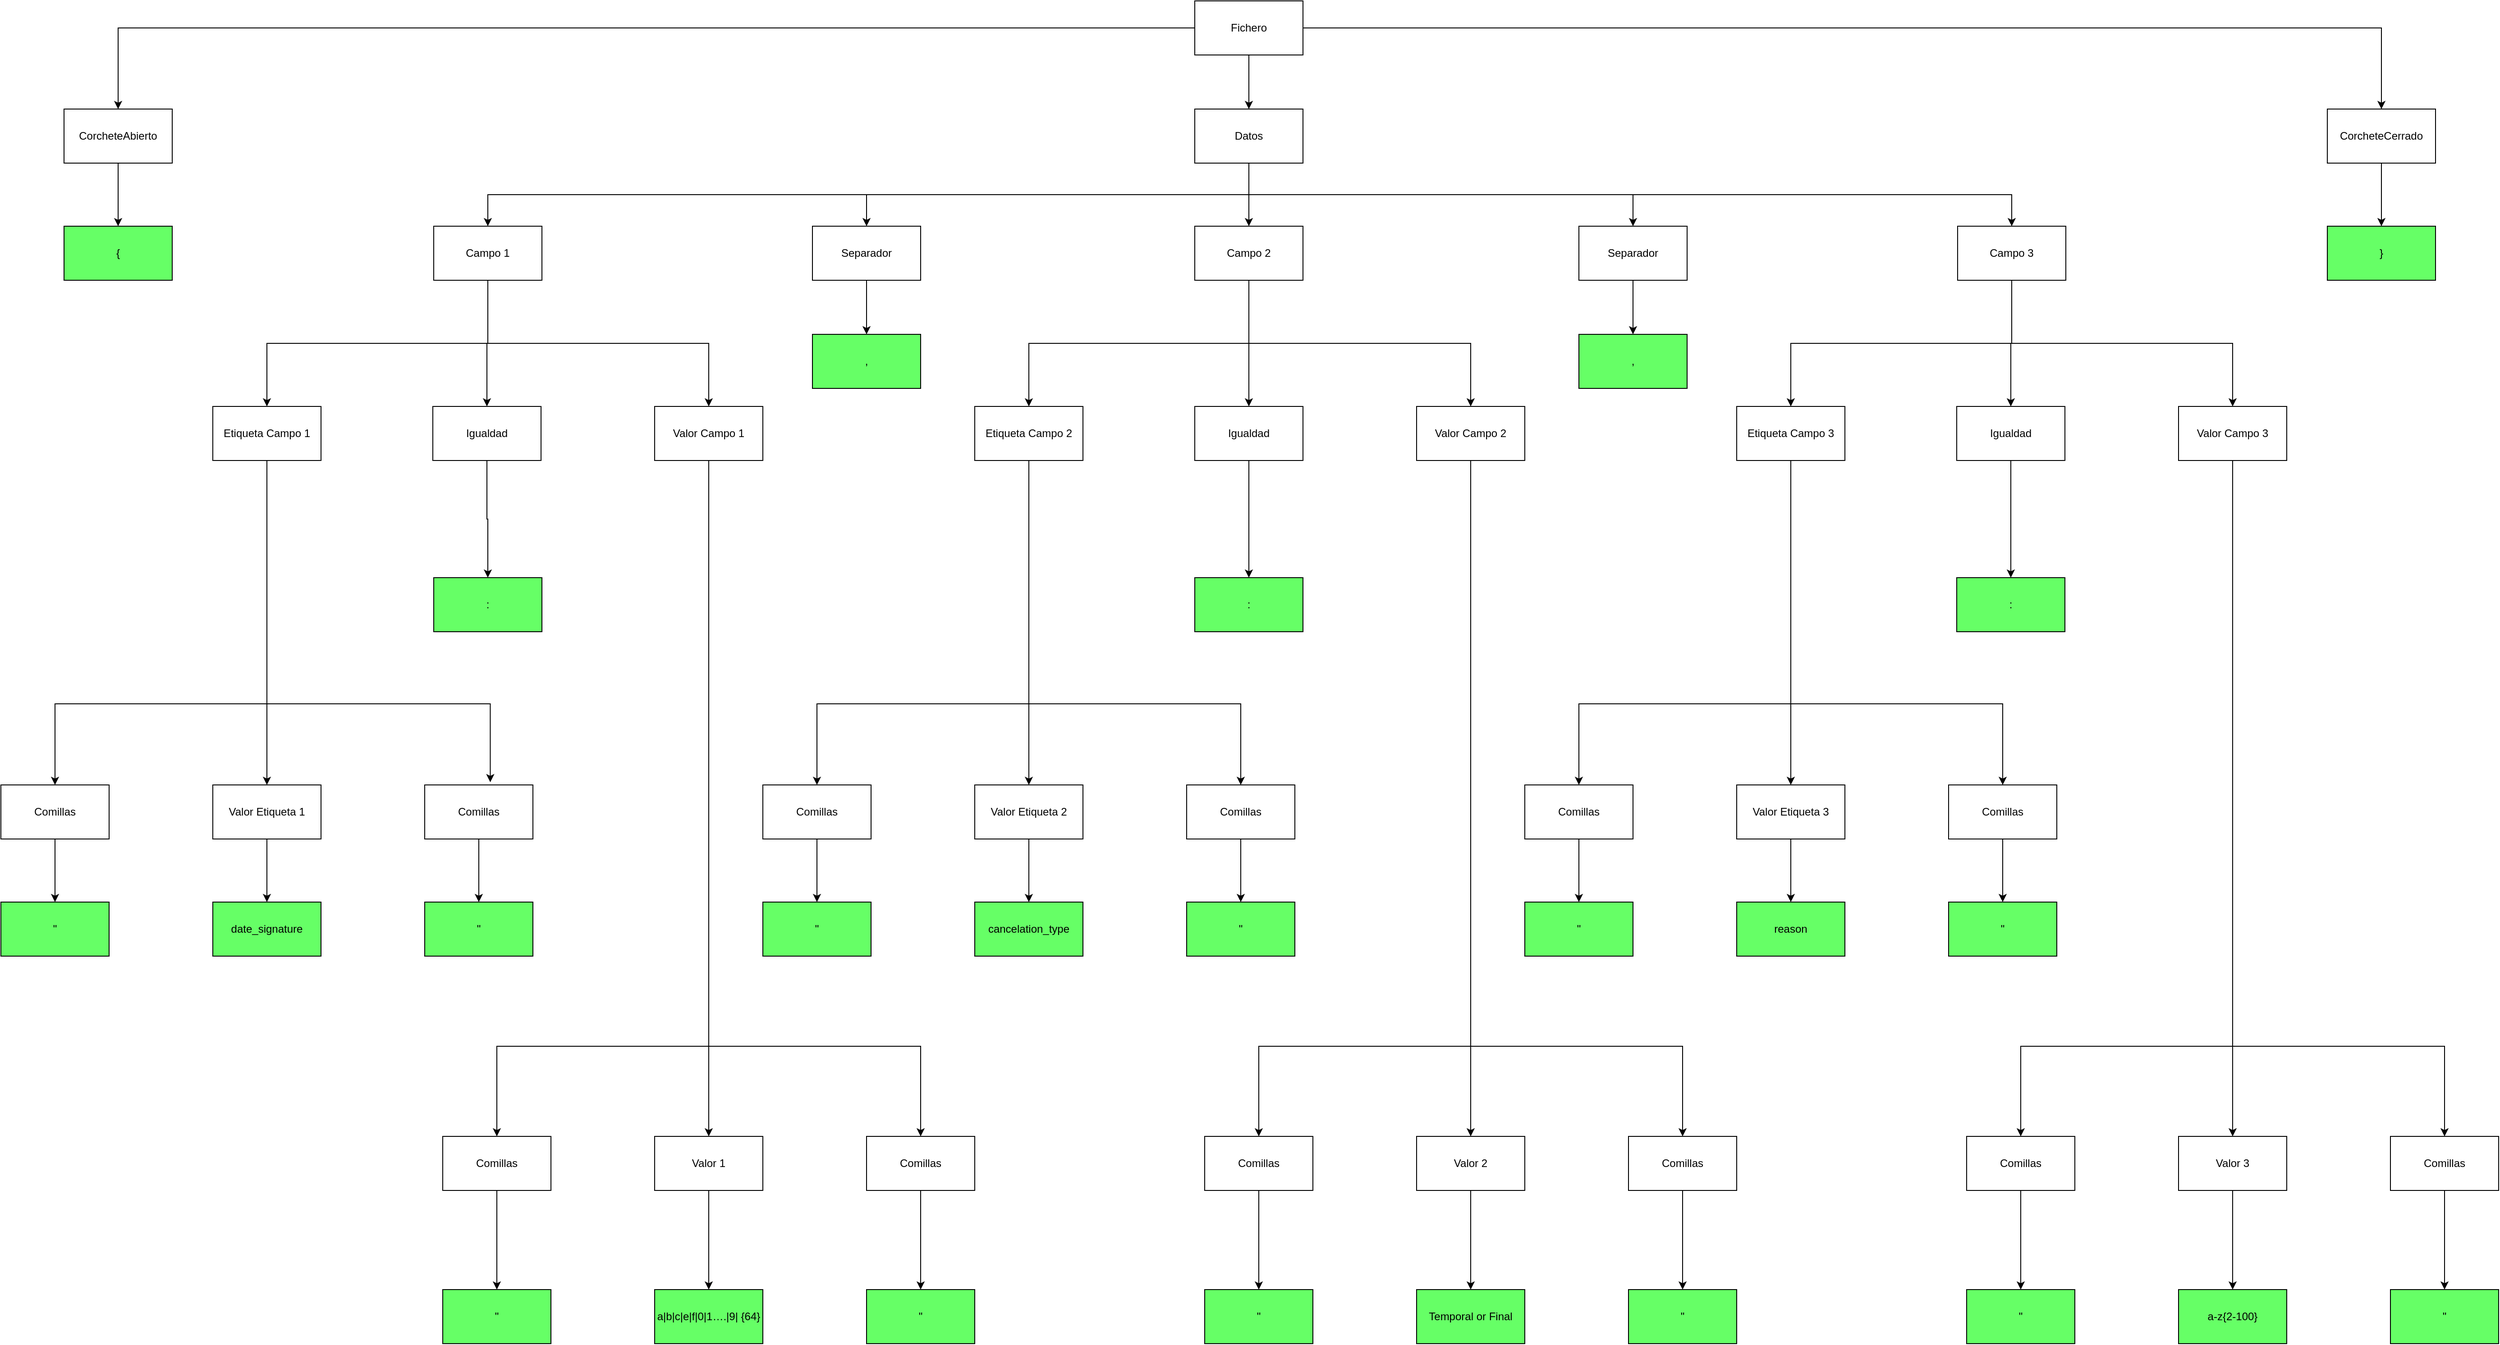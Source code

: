<mxfile version="18.0.5" type="device"><diagram id="0XR2cQhXl1RN1hPYTe3L" name="Page-1"><mxGraphModel dx="5809" dy="1985" grid="1" gridSize="10" guides="1" tooltips="1" connect="1" arrows="1" fold="1" page="1" pageScale="1" pageWidth="827" pageHeight="1169" math="0" shadow="0"><root><mxCell id="0"/><mxCell id="1" parent="0"/><mxCell id="LST58Q8xLdiSxJZ7fzcp-5" style="edgeStyle=orthogonalEdgeStyle;rounded=0;orthogonalLoop=1;jettySize=auto;html=1;exitX=0;exitY=0.5;exitDx=0;exitDy=0;entryX=0.5;entryY=0;entryDx=0;entryDy=0;" edge="1" parent="1" source="LST58Q8xLdiSxJZ7fzcp-1" target="LST58Q8xLdiSxJZ7fzcp-2"><mxGeometry relative="1" as="geometry"/></mxCell><mxCell id="LST58Q8xLdiSxJZ7fzcp-6" style="edgeStyle=orthogonalEdgeStyle;rounded=0;orthogonalLoop=1;jettySize=auto;html=1;exitX=0.5;exitY=1;exitDx=0;exitDy=0;entryX=0.5;entryY=0;entryDx=0;entryDy=0;" edge="1" parent="1" source="LST58Q8xLdiSxJZ7fzcp-1" target="LST58Q8xLdiSxJZ7fzcp-4"><mxGeometry relative="1" as="geometry"/></mxCell><mxCell id="LST58Q8xLdiSxJZ7fzcp-7" style="edgeStyle=orthogonalEdgeStyle;rounded=0;orthogonalLoop=1;jettySize=auto;html=1;exitX=1;exitY=0.5;exitDx=0;exitDy=0;entryX=0.5;entryY=0;entryDx=0;entryDy=0;" edge="1" parent="1" source="LST58Q8xLdiSxJZ7fzcp-1" target="LST58Q8xLdiSxJZ7fzcp-3"><mxGeometry relative="1" as="geometry"/></mxCell><mxCell id="LST58Q8xLdiSxJZ7fzcp-1" value="Fichero" style="rounded=0;whiteSpace=wrap;html=1;" vertex="1" parent="1"><mxGeometry x="354" y="40" width="120" height="60" as="geometry"/></mxCell><mxCell id="LST58Q8xLdiSxJZ7fzcp-11" style="edgeStyle=orthogonalEdgeStyle;rounded=0;orthogonalLoop=1;jettySize=auto;html=1;exitX=0.5;exitY=1;exitDx=0;exitDy=0;entryX=0.5;entryY=0;entryDx=0;entryDy=0;" edge="1" parent="1" source="LST58Q8xLdiSxJZ7fzcp-2" target="LST58Q8xLdiSxJZ7fzcp-8"><mxGeometry relative="1" as="geometry"/></mxCell><mxCell id="LST58Q8xLdiSxJZ7fzcp-2" value="CorcheteAbierto" style="rounded=0;whiteSpace=wrap;html=1;" vertex="1" parent="1"><mxGeometry x="-900" y="160" width="120" height="60" as="geometry"/></mxCell><mxCell id="LST58Q8xLdiSxJZ7fzcp-10" style="edgeStyle=orthogonalEdgeStyle;rounded=0;orthogonalLoop=1;jettySize=auto;html=1;exitX=0.5;exitY=1;exitDx=0;exitDy=0;entryX=0.5;entryY=0;entryDx=0;entryDy=0;" edge="1" parent="1" source="LST58Q8xLdiSxJZ7fzcp-3" target="LST58Q8xLdiSxJZ7fzcp-9"><mxGeometry relative="1" as="geometry"/></mxCell><mxCell id="LST58Q8xLdiSxJZ7fzcp-3" value="CorcheteCerrado" style="rounded=0;whiteSpace=wrap;html=1;" vertex="1" parent="1"><mxGeometry x="1610" y="160" width="120" height="60" as="geometry"/></mxCell><mxCell id="LST58Q8xLdiSxJZ7fzcp-17" style="edgeStyle=orthogonalEdgeStyle;rounded=0;orthogonalLoop=1;jettySize=auto;html=1;exitX=0.5;exitY=1;exitDx=0;exitDy=0;entryX=0.5;entryY=0;entryDx=0;entryDy=0;" edge="1" parent="1" source="LST58Q8xLdiSxJZ7fzcp-4" target="LST58Q8xLdiSxJZ7fzcp-12"><mxGeometry relative="1" as="geometry"/></mxCell><mxCell id="LST58Q8xLdiSxJZ7fzcp-18" style="edgeStyle=orthogonalEdgeStyle;rounded=0;orthogonalLoop=1;jettySize=auto;html=1;exitX=0.5;exitY=1;exitDx=0;exitDy=0;entryX=0.5;entryY=0;entryDx=0;entryDy=0;" edge="1" parent="1" source="LST58Q8xLdiSxJZ7fzcp-4" target="LST58Q8xLdiSxJZ7fzcp-15"><mxGeometry relative="1" as="geometry"/></mxCell><mxCell id="LST58Q8xLdiSxJZ7fzcp-19" style="edgeStyle=orthogonalEdgeStyle;rounded=0;orthogonalLoop=1;jettySize=auto;html=1;exitX=0.5;exitY=1;exitDx=0;exitDy=0;entryX=0.5;entryY=0;entryDx=0;entryDy=0;" edge="1" parent="1" source="LST58Q8xLdiSxJZ7fzcp-4" target="LST58Q8xLdiSxJZ7fzcp-16"><mxGeometry relative="1" as="geometry"/></mxCell><mxCell id="LST58Q8xLdiSxJZ7fzcp-20" style="edgeStyle=orthogonalEdgeStyle;rounded=0;orthogonalLoop=1;jettySize=auto;html=1;exitX=0.5;exitY=1;exitDx=0;exitDy=0;entryX=0.5;entryY=0;entryDx=0;entryDy=0;" edge="1" parent="1" source="LST58Q8xLdiSxJZ7fzcp-4" target="LST58Q8xLdiSxJZ7fzcp-13"><mxGeometry relative="1" as="geometry"/></mxCell><mxCell id="LST58Q8xLdiSxJZ7fzcp-21" style="edgeStyle=orthogonalEdgeStyle;rounded=0;orthogonalLoop=1;jettySize=auto;html=1;exitX=0.5;exitY=1;exitDx=0;exitDy=0;entryX=0.5;entryY=0;entryDx=0;entryDy=0;" edge="1" parent="1" source="LST58Q8xLdiSxJZ7fzcp-4" target="LST58Q8xLdiSxJZ7fzcp-14"><mxGeometry relative="1" as="geometry"/></mxCell><mxCell id="LST58Q8xLdiSxJZ7fzcp-4" value="Datos" style="rounded=0;whiteSpace=wrap;html=1;" vertex="1" parent="1"><mxGeometry x="354" y="160" width="120" height="60" as="geometry"/></mxCell><mxCell id="LST58Q8xLdiSxJZ7fzcp-8" value="{" style="rounded=0;whiteSpace=wrap;html=1;fillColor=#66FF66;" vertex="1" parent="1"><mxGeometry x="-900" y="290" width="120" height="60" as="geometry"/></mxCell><mxCell id="LST58Q8xLdiSxJZ7fzcp-9" value="}" style="rounded=0;whiteSpace=wrap;html=1;fillColor=#66FF66;" vertex="1" parent="1"><mxGeometry x="1610" y="290" width="120" height="60" as="geometry"/></mxCell><mxCell id="LST58Q8xLdiSxJZ7fzcp-38" style="edgeStyle=orthogonalEdgeStyle;rounded=0;orthogonalLoop=1;jettySize=auto;html=1;exitX=0.5;exitY=1;exitDx=0;exitDy=0;entryX=0.5;entryY=0;entryDx=0;entryDy=0;" edge="1" parent="1" source="LST58Q8xLdiSxJZ7fzcp-12" target="LST58Q8xLdiSxJZ7fzcp-26"><mxGeometry relative="1" as="geometry"/></mxCell><mxCell id="LST58Q8xLdiSxJZ7fzcp-39" style="edgeStyle=orthogonalEdgeStyle;rounded=0;orthogonalLoop=1;jettySize=auto;html=1;exitX=0.5;exitY=1;exitDx=0;exitDy=0;entryX=0.5;entryY=0;entryDx=0;entryDy=0;" edge="1" parent="1" source="LST58Q8xLdiSxJZ7fzcp-12" target="LST58Q8xLdiSxJZ7fzcp-27"><mxGeometry relative="1" as="geometry"/></mxCell><mxCell id="LST58Q8xLdiSxJZ7fzcp-40" style="edgeStyle=orthogonalEdgeStyle;rounded=0;orthogonalLoop=1;jettySize=auto;html=1;exitX=0.5;exitY=1;exitDx=0;exitDy=0;entryX=0.5;entryY=0;entryDx=0;entryDy=0;" edge="1" parent="1" source="LST58Q8xLdiSxJZ7fzcp-12" target="LST58Q8xLdiSxJZ7fzcp-28"><mxGeometry relative="1" as="geometry"/></mxCell><mxCell id="LST58Q8xLdiSxJZ7fzcp-12" value="Campo 2" style="rounded=0;whiteSpace=wrap;html=1;" vertex="1" parent="1"><mxGeometry x="354" y="290" width="120" height="60" as="geometry"/></mxCell><mxCell id="LST58Q8xLdiSxJZ7fzcp-25" style="edgeStyle=orthogonalEdgeStyle;rounded=0;orthogonalLoop=1;jettySize=auto;html=1;exitX=0.5;exitY=1;exitDx=0;exitDy=0;entryX=0.5;entryY=0;entryDx=0;entryDy=0;" edge="1" parent="1" source="LST58Q8xLdiSxJZ7fzcp-13" target="LST58Q8xLdiSxJZ7fzcp-22"><mxGeometry relative="1" as="geometry"/></mxCell><mxCell id="LST58Q8xLdiSxJZ7fzcp-13" value="Separador" style="rounded=0;whiteSpace=wrap;html=1;" vertex="1" parent="1"><mxGeometry x="-70" y="290" width="120" height="60" as="geometry"/></mxCell><mxCell id="LST58Q8xLdiSxJZ7fzcp-35" style="edgeStyle=orthogonalEdgeStyle;rounded=0;orthogonalLoop=1;jettySize=auto;html=1;exitX=0.5;exitY=1;exitDx=0;exitDy=0;entryX=0.5;entryY=0;entryDx=0;entryDy=0;" edge="1" parent="1" source="LST58Q8xLdiSxJZ7fzcp-14" target="LST58Q8xLdiSxJZ7fzcp-32"><mxGeometry relative="1" as="geometry"/></mxCell><mxCell id="LST58Q8xLdiSxJZ7fzcp-36" style="edgeStyle=orthogonalEdgeStyle;rounded=0;orthogonalLoop=1;jettySize=auto;html=1;exitX=0.5;exitY=1;exitDx=0;exitDy=0;entryX=0.5;entryY=0;entryDx=0;entryDy=0;" edge="1" parent="1" source="LST58Q8xLdiSxJZ7fzcp-14" target="LST58Q8xLdiSxJZ7fzcp-33"><mxGeometry relative="1" as="geometry"/></mxCell><mxCell id="LST58Q8xLdiSxJZ7fzcp-37" style="edgeStyle=orthogonalEdgeStyle;rounded=0;orthogonalLoop=1;jettySize=auto;html=1;exitX=0.5;exitY=1;exitDx=0;exitDy=0;entryX=0.5;entryY=0;entryDx=0;entryDy=0;" edge="1" parent="1" source="LST58Q8xLdiSxJZ7fzcp-14" target="LST58Q8xLdiSxJZ7fzcp-34"><mxGeometry relative="1" as="geometry"/></mxCell><mxCell id="LST58Q8xLdiSxJZ7fzcp-14" value="Campo 1" style="rounded=0;whiteSpace=wrap;html=1;" vertex="1" parent="1"><mxGeometry x="-490" y="290" width="120" height="60" as="geometry"/></mxCell><mxCell id="LST58Q8xLdiSxJZ7fzcp-24" style="edgeStyle=orthogonalEdgeStyle;rounded=0;orthogonalLoop=1;jettySize=auto;html=1;exitX=0.5;exitY=1;exitDx=0;exitDy=0;entryX=0.5;entryY=0;entryDx=0;entryDy=0;" edge="1" parent="1" source="LST58Q8xLdiSxJZ7fzcp-15" target="LST58Q8xLdiSxJZ7fzcp-23"><mxGeometry relative="1" as="geometry"/></mxCell><mxCell id="LST58Q8xLdiSxJZ7fzcp-15" value="Separador" style="rounded=0;whiteSpace=wrap;html=1;" vertex="1" parent="1"><mxGeometry x="780" y="290" width="120" height="60" as="geometry"/></mxCell><mxCell id="LST58Q8xLdiSxJZ7fzcp-41" style="edgeStyle=orthogonalEdgeStyle;rounded=0;orthogonalLoop=1;jettySize=auto;html=1;exitX=0.5;exitY=1;exitDx=0;exitDy=0;entryX=0.5;entryY=0;entryDx=0;entryDy=0;" edge="1" parent="1" source="LST58Q8xLdiSxJZ7fzcp-16" target="LST58Q8xLdiSxJZ7fzcp-29"><mxGeometry relative="1" as="geometry"/></mxCell><mxCell id="LST58Q8xLdiSxJZ7fzcp-42" style="edgeStyle=orthogonalEdgeStyle;rounded=0;orthogonalLoop=1;jettySize=auto;html=1;exitX=0.5;exitY=1;exitDx=0;exitDy=0;entryX=0.5;entryY=0;entryDx=0;entryDy=0;" edge="1" parent="1" source="LST58Q8xLdiSxJZ7fzcp-16" target="LST58Q8xLdiSxJZ7fzcp-30"><mxGeometry relative="1" as="geometry"/></mxCell><mxCell id="LST58Q8xLdiSxJZ7fzcp-43" style="edgeStyle=orthogonalEdgeStyle;rounded=0;orthogonalLoop=1;jettySize=auto;html=1;exitX=0.5;exitY=1;exitDx=0;exitDy=0;entryX=0.5;entryY=0;entryDx=0;entryDy=0;" edge="1" parent="1" source="LST58Q8xLdiSxJZ7fzcp-16" target="LST58Q8xLdiSxJZ7fzcp-31"><mxGeometry relative="1" as="geometry"/></mxCell><mxCell id="LST58Q8xLdiSxJZ7fzcp-16" value="Campo 3" style="rounded=0;whiteSpace=wrap;html=1;" vertex="1" parent="1"><mxGeometry x="1200" y="290" width="120" height="60" as="geometry"/></mxCell><mxCell id="LST58Q8xLdiSxJZ7fzcp-22" value="," style="rounded=0;whiteSpace=wrap;html=1;fillColor=#66FF66;" vertex="1" parent="1"><mxGeometry x="-70" y="410" width="120" height="60" as="geometry"/></mxCell><mxCell id="LST58Q8xLdiSxJZ7fzcp-23" value="," style="rounded=0;whiteSpace=wrap;html=1;fillColor=#66FF66;" vertex="1" parent="1"><mxGeometry x="780" y="410" width="120" height="60" as="geometry"/></mxCell><mxCell id="LST58Q8xLdiSxJZ7fzcp-75" style="edgeStyle=orthogonalEdgeStyle;rounded=0;orthogonalLoop=1;jettySize=auto;html=1;exitX=0.5;exitY=1;exitDx=0;exitDy=0;entryX=0.5;entryY=0;entryDx=0;entryDy=0;" edge="1" parent="1" source="LST58Q8xLdiSxJZ7fzcp-26" target="LST58Q8xLdiSxJZ7fzcp-67"><mxGeometry relative="1" as="geometry"><Array as="points"><mxPoint x="170" y="820"/><mxPoint x="-65" y="820"/></Array></mxGeometry></mxCell><mxCell id="LST58Q8xLdiSxJZ7fzcp-76" style="edgeStyle=orthogonalEdgeStyle;rounded=0;orthogonalLoop=1;jettySize=auto;html=1;exitX=0.5;exitY=1;exitDx=0;exitDy=0;entryX=0.5;entryY=0;entryDx=0;entryDy=0;" edge="1" parent="1" source="LST58Q8xLdiSxJZ7fzcp-26" target="LST58Q8xLdiSxJZ7fzcp-71"><mxGeometry relative="1" as="geometry"/></mxCell><mxCell id="LST58Q8xLdiSxJZ7fzcp-77" style="edgeStyle=orthogonalEdgeStyle;rounded=0;orthogonalLoop=1;jettySize=auto;html=1;exitX=0.5;exitY=1;exitDx=0;exitDy=0;entryX=0.5;entryY=0;entryDx=0;entryDy=0;" edge="1" parent="1" source="LST58Q8xLdiSxJZ7fzcp-26" target="LST58Q8xLdiSxJZ7fzcp-69"><mxGeometry relative="1" as="geometry"><Array as="points"><mxPoint x="170" y="820"/><mxPoint x="405" y="820"/></Array></mxGeometry></mxCell><mxCell id="LST58Q8xLdiSxJZ7fzcp-26" value="Etiqueta Campo 2" style="rounded=0;whiteSpace=wrap;html=1;" vertex="1" parent="1"><mxGeometry x="110" y="490" width="120" height="60" as="geometry"/></mxCell><mxCell id="LST58Q8xLdiSxJZ7fzcp-95" style="edgeStyle=orthogonalEdgeStyle;rounded=0;orthogonalLoop=1;jettySize=auto;html=1;exitX=0.5;exitY=1;exitDx=0;exitDy=0;entryX=0.5;entryY=0;entryDx=0;entryDy=0;" edge="1" parent="1" source="LST58Q8xLdiSxJZ7fzcp-27" target="LST58Q8xLdiSxJZ7fzcp-45"><mxGeometry relative="1" as="geometry"/></mxCell><mxCell id="LST58Q8xLdiSxJZ7fzcp-27" value="Igualdad" style="rounded=0;whiteSpace=wrap;html=1;" vertex="1" parent="1"><mxGeometry x="354" y="490" width="120" height="60" as="geometry"/></mxCell><mxCell id="LST58Q8xLdiSxJZ7fzcp-84" style="edgeStyle=orthogonalEdgeStyle;rounded=0;orthogonalLoop=1;jettySize=auto;html=1;exitX=0.5;exitY=1;exitDx=0;exitDy=0;entryX=0.5;entryY=0;entryDx=0;entryDy=0;" edge="1" parent="1" source="LST58Q8xLdiSxJZ7fzcp-28" target="LST58Q8xLdiSxJZ7fzcp-80"><mxGeometry relative="1" as="geometry"/></mxCell><mxCell id="LST58Q8xLdiSxJZ7fzcp-85" style="edgeStyle=orthogonalEdgeStyle;rounded=0;orthogonalLoop=1;jettySize=auto;html=1;exitX=0.5;exitY=1;exitDx=0;exitDy=0;entryX=0.5;entryY=0;entryDx=0;entryDy=0;" edge="1" parent="1" source="LST58Q8xLdiSxJZ7fzcp-28" target="LST58Q8xLdiSxJZ7fzcp-79"><mxGeometry relative="1" as="geometry"><Array as="points"><mxPoint x="660" y="1200"/><mxPoint x="895" y="1200"/></Array></mxGeometry></mxCell><mxCell id="LST58Q8xLdiSxJZ7fzcp-86" style="edgeStyle=orthogonalEdgeStyle;rounded=0;orthogonalLoop=1;jettySize=auto;html=1;exitX=0.5;exitY=1;exitDx=0;exitDy=0;entryX=0.5;entryY=0;entryDx=0;entryDy=0;" edge="1" parent="1" source="LST58Q8xLdiSxJZ7fzcp-28" target="LST58Q8xLdiSxJZ7fzcp-78"><mxGeometry relative="1" as="geometry"><Array as="points"><mxPoint x="660" y="1200"/><mxPoint x="425" y="1200"/></Array></mxGeometry></mxCell><mxCell id="LST58Q8xLdiSxJZ7fzcp-28" value="Valor Campo 2" style="rounded=0;whiteSpace=wrap;html=1;" vertex="1" parent="1"><mxGeometry x="600" y="490" width="120" height="60" as="geometry"/></mxCell><mxCell id="LST58Q8xLdiSxJZ7fzcp-107" style="edgeStyle=orthogonalEdgeStyle;rounded=0;orthogonalLoop=1;jettySize=auto;html=1;exitX=0.5;exitY=1;exitDx=0;exitDy=0;entryX=0.5;entryY=0;entryDx=0;entryDy=0;" edge="1" parent="1" source="LST58Q8xLdiSxJZ7fzcp-29" target="LST58Q8xLdiSxJZ7fzcp-103"><mxGeometry relative="1" as="geometry"/></mxCell><mxCell id="LST58Q8xLdiSxJZ7fzcp-108" style="edgeStyle=orthogonalEdgeStyle;rounded=0;orthogonalLoop=1;jettySize=auto;html=1;exitX=0.5;exitY=1;exitDx=0;exitDy=0;entryX=0.5;entryY=0;entryDx=0;entryDy=0;" edge="1" parent="1" source="LST58Q8xLdiSxJZ7fzcp-29" target="LST58Q8xLdiSxJZ7fzcp-99"><mxGeometry relative="1" as="geometry"><Array as="points"><mxPoint x="1015" y="820"/><mxPoint x="780" y="820"/></Array></mxGeometry></mxCell><mxCell id="LST58Q8xLdiSxJZ7fzcp-109" style="edgeStyle=orthogonalEdgeStyle;rounded=0;orthogonalLoop=1;jettySize=auto;html=1;exitX=0.5;exitY=1;exitDx=0;exitDy=0;entryX=0.5;entryY=0;entryDx=0;entryDy=0;" edge="1" parent="1" source="LST58Q8xLdiSxJZ7fzcp-29" target="LST58Q8xLdiSxJZ7fzcp-101"><mxGeometry relative="1" as="geometry"><Array as="points"><mxPoint x="1015" y="820"/><mxPoint x="1250" y="820"/></Array></mxGeometry></mxCell><mxCell id="LST58Q8xLdiSxJZ7fzcp-29" value="Etiqueta Campo 3" style="rounded=0;whiteSpace=wrap;html=1;" vertex="1" parent="1"><mxGeometry x="955" y="490" width="120" height="60" as="geometry"/></mxCell><mxCell id="LST58Q8xLdiSxJZ7fzcp-96" style="edgeStyle=orthogonalEdgeStyle;rounded=0;orthogonalLoop=1;jettySize=auto;html=1;exitX=0.5;exitY=1;exitDx=0;exitDy=0;entryX=0.5;entryY=0;entryDx=0;entryDy=0;" edge="1" parent="1" source="LST58Q8xLdiSxJZ7fzcp-30" target="LST58Q8xLdiSxJZ7fzcp-44"><mxGeometry relative="1" as="geometry"/></mxCell><mxCell id="LST58Q8xLdiSxJZ7fzcp-30" value="Igualdad" style="rounded=0;whiteSpace=wrap;html=1;" vertex="1" parent="1"><mxGeometry x="1199" y="490" width="120" height="60" as="geometry"/></mxCell><mxCell id="LST58Q8xLdiSxJZ7fzcp-119" style="edgeStyle=orthogonalEdgeStyle;rounded=0;orthogonalLoop=1;jettySize=auto;html=1;exitX=0.5;exitY=1;exitDx=0;exitDy=0;entryX=0.5;entryY=0;entryDx=0;entryDy=0;" edge="1" parent="1" source="LST58Q8xLdiSxJZ7fzcp-31" target="LST58Q8xLdiSxJZ7fzcp-115"><mxGeometry relative="1" as="geometry"/></mxCell><mxCell id="LST58Q8xLdiSxJZ7fzcp-120" style="edgeStyle=orthogonalEdgeStyle;rounded=0;orthogonalLoop=1;jettySize=auto;html=1;exitX=0.5;exitY=1;exitDx=0;exitDy=0;entryX=0.5;entryY=0;entryDx=0;entryDy=0;" edge="1" parent="1" source="LST58Q8xLdiSxJZ7fzcp-31" target="LST58Q8xLdiSxJZ7fzcp-111"><mxGeometry relative="1" as="geometry"><Array as="points"><mxPoint x="1505" y="1200"/><mxPoint x="1270" y="1200"/></Array></mxGeometry></mxCell><mxCell id="LST58Q8xLdiSxJZ7fzcp-121" style="edgeStyle=orthogonalEdgeStyle;rounded=0;orthogonalLoop=1;jettySize=auto;html=1;exitX=0.5;exitY=1;exitDx=0;exitDy=0;entryX=0.5;entryY=0;entryDx=0;entryDy=0;" edge="1" parent="1" source="LST58Q8xLdiSxJZ7fzcp-31" target="LST58Q8xLdiSxJZ7fzcp-113"><mxGeometry relative="1" as="geometry"><Array as="points"><mxPoint x="1505" y="1200"/><mxPoint x="1740" y="1200"/></Array></mxGeometry></mxCell><mxCell id="LST58Q8xLdiSxJZ7fzcp-31" value="Valor Campo 3" style="rounded=0;whiteSpace=wrap;html=1;" vertex="1" parent="1"><mxGeometry x="1445" y="490" width="120" height="60" as="geometry"/></mxCell><mxCell id="LST58Q8xLdiSxJZ7fzcp-50" style="edgeStyle=orthogonalEdgeStyle;rounded=0;orthogonalLoop=1;jettySize=auto;html=1;exitX=0.5;exitY=1;exitDx=0;exitDy=0;entryX=0.606;entryY=-0.05;entryDx=0;entryDy=0;entryPerimeter=0;" edge="1" parent="1" source="LST58Q8xLdiSxJZ7fzcp-32" target="LST58Q8xLdiSxJZ7fzcp-48"><mxGeometry relative="1" as="geometry"><Array as="points"><mxPoint x="-675" y="820"/><mxPoint x="-427" y="820"/></Array></mxGeometry></mxCell><mxCell id="LST58Q8xLdiSxJZ7fzcp-51" style="edgeStyle=orthogonalEdgeStyle;rounded=0;orthogonalLoop=1;jettySize=auto;html=1;exitX=0.5;exitY=1;exitDx=0;exitDy=0;entryX=0.5;entryY=0;entryDx=0;entryDy=0;" edge="1" parent="1" source="LST58Q8xLdiSxJZ7fzcp-32" target="LST58Q8xLdiSxJZ7fzcp-49"><mxGeometry relative="1" as="geometry"/></mxCell><mxCell id="LST58Q8xLdiSxJZ7fzcp-52" style="edgeStyle=orthogonalEdgeStyle;rounded=0;orthogonalLoop=1;jettySize=auto;html=1;exitX=0.5;exitY=1;exitDx=0;exitDy=0;entryX=0.5;entryY=0;entryDx=0;entryDy=0;" edge="1" parent="1" source="LST58Q8xLdiSxJZ7fzcp-32" target="LST58Q8xLdiSxJZ7fzcp-47"><mxGeometry relative="1" as="geometry"><Array as="points"><mxPoint x="-675" y="820"/><mxPoint x="-910" y="820"/></Array></mxGeometry></mxCell><mxCell id="LST58Q8xLdiSxJZ7fzcp-32" value="Etiqueta Campo 1" style="rounded=0;whiteSpace=wrap;html=1;" vertex="1" parent="1"><mxGeometry x="-735" y="490" width="120" height="60" as="geometry"/></mxCell><mxCell id="LST58Q8xLdiSxJZ7fzcp-97" style="edgeStyle=orthogonalEdgeStyle;rounded=0;orthogonalLoop=1;jettySize=auto;html=1;exitX=0.5;exitY=1;exitDx=0;exitDy=0;entryX=0.5;entryY=0;entryDx=0;entryDy=0;" edge="1" parent="1" source="LST58Q8xLdiSxJZ7fzcp-33" target="LST58Q8xLdiSxJZ7fzcp-46"><mxGeometry relative="1" as="geometry"/></mxCell><mxCell id="LST58Q8xLdiSxJZ7fzcp-33" value="Igualdad" style="rounded=0;whiteSpace=wrap;html=1;" vertex="1" parent="1"><mxGeometry x="-491" y="490" width="120" height="60" as="geometry"/></mxCell><mxCell id="LST58Q8xLdiSxJZ7fzcp-59" style="edgeStyle=orthogonalEdgeStyle;rounded=0;orthogonalLoop=1;jettySize=auto;html=1;exitX=0.5;exitY=1;exitDx=0;exitDy=0;entryX=0.5;entryY=0;entryDx=0;entryDy=0;" edge="1" parent="1" source="LST58Q8xLdiSxJZ7fzcp-34" target="LST58Q8xLdiSxJZ7fzcp-58"><mxGeometry relative="1" as="geometry"/></mxCell><mxCell id="LST58Q8xLdiSxJZ7fzcp-90" style="edgeStyle=orthogonalEdgeStyle;rounded=0;orthogonalLoop=1;jettySize=auto;html=1;exitX=0.5;exitY=1;exitDx=0;exitDy=0;entryX=0.5;entryY=0;entryDx=0;entryDy=0;" edge="1" parent="1" source="LST58Q8xLdiSxJZ7fzcp-34" target="LST58Q8xLdiSxJZ7fzcp-57"><mxGeometry relative="1" as="geometry"><Array as="points"><mxPoint x="-185" y="1200"/><mxPoint x="50" y="1200"/></Array></mxGeometry></mxCell><mxCell id="LST58Q8xLdiSxJZ7fzcp-91" style="edgeStyle=orthogonalEdgeStyle;rounded=0;orthogonalLoop=1;jettySize=auto;html=1;exitX=0.5;exitY=1;exitDx=0;exitDy=0;entryX=0.5;entryY=0;entryDx=0;entryDy=0;" edge="1" parent="1" source="LST58Q8xLdiSxJZ7fzcp-34" target="LST58Q8xLdiSxJZ7fzcp-56"><mxGeometry relative="1" as="geometry"><Array as="points"><mxPoint x="-185" y="1200"/><mxPoint x="-420" y="1200"/></Array></mxGeometry></mxCell><mxCell id="LST58Q8xLdiSxJZ7fzcp-34" value="Valor Campo 1" style="rounded=0;whiteSpace=wrap;html=1;" vertex="1" parent="1"><mxGeometry x="-245" y="490" width="120" height="60" as="geometry"/></mxCell><mxCell id="LST58Q8xLdiSxJZ7fzcp-44" value=":" style="rounded=0;whiteSpace=wrap;html=1;fillColor=#66FF66;" vertex="1" parent="1"><mxGeometry x="1199" y="680" width="120" height="60" as="geometry"/></mxCell><mxCell id="LST58Q8xLdiSxJZ7fzcp-45" value=":" style="rounded=0;whiteSpace=wrap;html=1;fillColor=#66FF66;" vertex="1" parent="1"><mxGeometry x="354" y="680" width="120" height="60" as="geometry"/></mxCell><mxCell id="LST58Q8xLdiSxJZ7fzcp-46" value=":" style="rounded=0;whiteSpace=wrap;html=1;fillColor=#66FF66;" vertex="1" parent="1"><mxGeometry x="-490" y="680" width="120" height="60" as="geometry"/></mxCell><mxCell id="LST58Q8xLdiSxJZ7fzcp-63" style="edgeStyle=orthogonalEdgeStyle;rounded=0;orthogonalLoop=1;jettySize=auto;html=1;exitX=0.5;exitY=1;exitDx=0;exitDy=0;entryX=0.5;entryY=0;entryDx=0;entryDy=0;" edge="1" parent="1" source="LST58Q8xLdiSxJZ7fzcp-47" target="LST58Q8xLdiSxJZ7fzcp-54"><mxGeometry relative="1" as="geometry"/></mxCell><mxCell id="LST58Q8xLdiSxJZ7fzcp-47" value="Comillas" style="rounded=0;whiteSpace=wrap;html=1;" vertex="1" parent="1"><mxGeometry x="-970" y="910" width="120" height="60" as="geometry"/></mxCell><mxCell id="LST58Q8xLdiSxJZ7fzcp-65" style="edgeStyle=orthogonalEdgeStyle;rounded=0;orthogonalLoop=1;jettySize=auto;html=1;exitX=0.5;exitY=1;exitDx=0;exitDy=0;entryX=0.5;entryY=0;entryDx=0;entryDy=0;" edge="1" parent="1" source="LST58Q8xLdiSxJZ7fzcp-48" target="LST58Q8xLdiSxJZ7fzcp-55"><mxGeometry relative="1" as="geometry"/></mxCell><mxCell id="LST58Q8xLdiSxJZ7fzcp-48" value="Comillas" style="rounded=0;whiteSpace=wrap;html=1;" vertex="1" parent="1"><mxGeometry x="-500" y="910" width="120" height="60" as="geometry"/></mxCell><mxCell id="LST58Q8xLdiSxJZ7fzcp-64" style="edgeStyle=orthogonalEdgeStyle;rounded=0;orthogonalLoop=1;jettySize=auto;html=1;exitX=0.5;exitY=1;exitDx=0;exitDy=0;entryX=0.5;entryY=0;entryDx=0;entryDy=0;" edge="1" parent="1" source="LST58Q8xLdiSxJZ7fzcp-49" target="LST58Q8xLdiSxJZ7fzcp-53"><mxGeometry relative="1" as="geometry"/></mxCell><mxCell id="LST58Q8xLdiSxJZ7fzcp-49" value="Valor Etiqueta 1" style="rounded=0;whiteSpace=wrap;html=1;" vertex="1" parent="1"><mxGeometry x="-735" y="910" width="120" height="60" as="geometry"/></mxCell><mxCell id="LST58Q8xLdiSxJZ7fzcp-53" value="date_signature" style="rounded=0;whiteSpace=wrap;html=1;fillColor=#66FF66;" vertex="1" parent="1"><mxGeometry x="-735" y="1040" width="120" height="60" as="geometry"/></mxCell><mxCell id="LST58Q8xLdiSxJZ7fzcp-54" value="&quot;" style="rounded=0;whiteSpace=wrap;html=1;fillColor=#66FF66;" vertex="1" parent="1"><mxGeometry x="-970" y="1040" width="120" height="60" as="geometry"/></mxCell><mxCell id="LST58Q8xLdiSxJZ7fzcp-55" value="&quot;" style="rounded=0;whiteSpace=wrap;html=1;fillColor=#66FF66;" vertex="1" parent="1"><mxGeometry x="-500" y="1040" width="120" height="60" as="geometry"/></mxCell><mxCell id="LST58Q8xLdiSxJZ7fzcp-92" style="edgeStyle=orthogonalEdgeStyle;rounded=0;orthogonalLoop=1;jettySize=auto;html=1;exitX=0.5;exitY=1;exitDx=0;exitDy=0;entryX=0.5;entryY=0;entryDx=0;entryDy=0;" edge="1" parent="1" source="LST58Q8xLdiSxJZ7fzcp-56" target="LST58Q8xLdiSxJZ7fzcp-61"><mxGeometry relative="1" as="geometry"/></mxCell><mxCell id="LST58Q8xLdiSxJZ7fzcp-56" value="Comillas" style="rounded=0;whiteSpace=wrap;html=1;" vertex="1" parent="1"><mxGeometry x="-480" y="1300" width="120" height="60" as="geometry"/></mxCell><mxCell id="LST58Q8xLdiSxJZ7fzcp-94" style="edgeStyle=orthogonalEdgeStyle;rounded=0;orthogonalLoop=1;jettySize=auto;html=1;exitX=0.5;exitY=1;exitDx=0;exitDy=0;entryX=0.5;entryY=0;entryDx=0;entryDy=0;" edge="1" parent="1" source="LST58Q8xLdiSxJZ7fzcp-57" target="LST58Q8xLdiSxJZ7fzcp-62"><mxGeometry relative="1" as="geometry"/></mxCell><mxCell id="LST58Q8xLdiSxJZ7fzcp-57" value="Comillas" style="rounded=0;whiteSpace=wrap;html=1;" vertex="1" parent="1"><mxGeometry x="-10" y="1300" width="120" height="60" as="geometry"/></mxCell><mxCell id="LST58Q8xLdiSxJZ7fzcp-93" style="edgeStyle=orthogonalEdgeStyle;rounded=0;orthogonalLoop=1;jettySize=auto;html=1;exitX=0.5;exitY=1;exitDx=0;exitDy=0;entryX=0.5;entryY=0;entryDx=0;entryDy=0;" edge="1" parent="1" source="LST58Q8xLdiSxJZ7fzcp-58" target="LST58Q8xLdiSxJZ7fzcp-60"><mxGeometry relative="1" as="geometry"/></mxCell><mxCell id="LST58Q8xLdiSxJZ7fzcp-58" value="Valor 1" style="rounded=0;whiteSpace=wrap;html=1;" vertex="1" parent="1"><mxGeometry x="-245" y="1300" width="120" height="60" as="geometry"/></mxCell><mxCell id="LST58Q8xLdiSxJZ7fzcp-60" value="a|b|c|e|f|0|1….|9| {64}" style="rounded=0;whiteSpace=wrap;html=1;fillColor=#66FF66;" vertex="1" parent="1"><mxGeometry x="-245" y="1470" width="120" height="60" as="geometry"/></mxCell><mxCell id="LST58Q8xLdiSxJZ7fzcp-61" value="&quot;" style="rounded=0;whiteSpace=wrap;html=1;fillColor=#66FF66;" vertex="1" parent="1"><mxGeometry x="-480" y="1470" width="120" height="60" as="geometry"/></mxCell><mxCell id="LST58Q8xLdiSxJZ7fzcp-62" value="&quot;" style="rounded=0;whiteSpace=wrap;html=1;fillColor=#66FF66;" vertex="1" parent="1"><mxGeometry x="-10" y="1470" width="120" height="60" as="geometry"/></mxCell><mxCell id="LST58Q8xLdiSxJZ7fzcp-66" style="edgeStyle=orthogonalEdgeStyle;rounded=0;orthogonalLoop=1;jettySize=auto;html=1;exitX=0.5;exitY=1;exitDx=0;exitDy=0;entryX=0.5;entryY=0;entryDx=0;entryDy=0;" edge="1" parent="1" source="LST58Q8xLdiSxJZ7fzcp-67" target="LST58Q8xLdiSxJZ7fzcp-73"><mxGeometry relative="1" as="geometry"/></mxCell><mxCell id="LST58Q8xLdiSxJZ7fzcp-67" value="Comillas" style="rounded=0;whiteSpace=wrap;html=1;" vertex="1" parent="1"><mxGeometry x="-125" y="910" width="120" height="60" as="geometry"/></mxCell><mxCell id="LST58Q8xLdiSxJZ7fzcp-68" style="edgeStyle=orthogonalEdgeStyle;rounded=0;orthogonalLoop=1;jettySize=auto;html=1;exitX=0.5;exitY=1;exitDx=0;exitDy=0;entryX=0.5;entryY=0;entryDx=0;entryDy=0;" edge="1" parent="1" source="LST58Q8xLdiSxJZ7fzcp-69" target="LST58Q8xLdiSxJZ7fzcp-74"><mxGeometry relative="1" as="geometry"/></mxCell><mxCell id="LST58Q8xLdiSxJZ7fzcp-69" value="Comillas" style="rounded=0;whiteSpace=wrap;html=1;" vertex="1" parent="1"><mxGeometry x="345" y="910" width="120" height="60" as="geometry"/></mxCell><mxCell id="LST58Q8xLdiSxJZ7fzcp-70" style="edgeStyle=orthogonalEdgeStyle;rounded=0;orthogonalLoop=1;jettySize=auto;html=1;exitX=0.5;exitY=1;exitDx=0;exitDy=0;entryX=0.5;entryY=0;entryDx=0;entryDy=0;" edge="1" parent="1" source="LST58Q8xLdiSxJZ7fzcp-71" target="LST58Q8xLdiSxJZ7fzcp-72"><mxGeometry relative="1" as="geometry"/></mxCell><mxCell id="LST58Q8xLdiSxJZ7fzcp-71" value="Valor Etiqueta 2" style="rounded=0;whiteSpace=wrap;html=1;" vertex="1" parent="1"><mxGeometry x="110" y="910" width="120" height="60" as="geometry"/></mxCell><mxCell id="LST58Q8xLdiSxJZ7fzcp-72" value="cancelation_type" style="rounded=0;whiteSpace=wrap;html=1;fillColor=#66FF66;" vertex="1" parent="1"><mxGeometry x="110" y="1040" width="120" height="60" as="geometry"/></mxCell><mxCell id="LST58Q8xLdiSxJZ7fzcp-73" value="&quot;" style="rounded=0;whiteSpace=wrap;html=1;fillColor=#66FF66;" vertex="1" parent="1"><mxGeometry x="-125" y="1040" width="120" height="60" as="geometry"/></mxCell><mxCell id="LST58Q8xLdiSxJZ7fzcp-74" value="&quot;" style="rounded=0;whiteSpace=wrap;html=1;fillColor=#66FF66;" vertex="1" parent="1"><mxGeometry x="345" y="1040" width="120" height="60" as="geometry"/></mxCell><mxCell id="LST58Q8xLdiSxJZ7fzcp-89" style="edgeStyle=orthogonalEdgeStyle;rounded=0;orthogonalLoop=1;jettySize=auto;html=1;exitX=0.5;exitY=1;exitDx=0;exitDy=0;entryX=0.5;entryY=0;entryDx=0;entryDy=0;" edge="1" parent="1" source="LST58Q8xLdiSxJZ7fzcp-78" target="LST58Q8xLdiSxJZ7fzcp-82"><mxGeometry relative="1" as="geometry"/></mxCell><mxCell id="LST58Q8xLdiSxJZ7fzcp-78" value="Comillas" style="rounded=0;whiteSpace=wrap;html=1;" vertex="1" parent="1"><mxGeometry x="365" y="1300" width="120" height="60" as="geometry"/></mxCell><mxCell id="LST58Q8xLdiSxJZ7fzcp-88" style="edgeStyle=orthogonalEdgeStyle;rounded=0;orthogonalLoop=1;jettySize=auto;html=1;exitX=0.5;exitY=1;exitDx=0;exitDy=0;entryX=0.5;entryY=0;entryDx=0;entryDy=0;" edge="1" parent="1" source="LST58Q8xLdiSxJZ7fzcp-79" target="LST58Q8xLdiSxJZ7fzcp-83"><mxGeometry relative="1" as="geometry"/></mxCell><mxCell id="LST58Q8xLdiSxJZ7fzcp-79" value="Comillas" style="rounded=0;whiteSpace=wrap;html=1;" vertex="1" parent="1"><mxGeometry x="835" y="1300" width="120" height="60" as="geometry"/></mxCell><mxCell id="LST58Q8xLdiSxJZ7fzcp-87" style="edgeStyle=orthogonalEdgeStyle;rounded=0;orthogonalLoop=1;jettySize=auto;html=1;exitX=0.5;exitY=1;exitDx=0;exitDy=0;entryX=0.5;entryY=0;entryDx=0;entryDy=0;" edge="1" parent="1" source="LST58Q8xLdiSxJZ7fzcp-80" target="LST58Q8xLdiSxJZ7fzcp-81"><mxGeometry relative="1" as="geometry"/></mxCell><mxCell id="LST58Q8xLdiSxJZ7fzcp-80" value="Valor 2" style="rounded=0;whiteSpace=wrap;html=1;" vertex="1" parent="1"><mxGeometry x="600" y="1300" width="120" height="60" as="geometry"/></mxCell><mxCell id="LST58Q8xLdiSxJZ7fzcp-81" value="Temporal or Final" style="rounded=0;whiteSpace=wrap;html=1;fillColor=#66FF66;" vertex="1" parent="1"><mxGeometry x="600" y="1470" width="120" height="60" as="geometry"/></mxCell><mxCell id="LST58Q8xLdiSxJZ7fzcp-82" value="&quot;" style="rounded=0;whiteSpace=wrap;html=1;fillColor=#66FF66;" vertex="1" parent="1"><mxGeometry x="365" y="1470" width="120" height="60" as="geometry"/></mxCell><mxCell id="LST58Q8xLdiSxJZ7fzcp-83" value="&quot;" style="rounded=0;whiteSpace=wrap;html=1;fillColor=#66FF66;" vertex="1" parent="1"><mxGeometry x="835" y="1470" width="120" height="60" as="geometry"/></mxCell><mxCell id="LST58Q8xLdiSxJZ7fzcp-98" style="edgeStyle=orthogonalEdgeStyle;rounded=0;orthogonalLoop=1;jettySize=auto;html=1;exitX=0.5;exitY=1;exitDx=0;exitDy=0;entryX=0.5;entryY=0;entryDx=0;entryDy=0;" edge="1" parent="1" source="LST58Q8xLdiSxJZ7fzcp-99" target="LST58Q8xLdiSxJZ7fzcp-105"><mxGeometry relative="1" as="geometry"/></mxCell><mxCell id="LST58Q8xLdiSxJZ7fzcp-99" value="Comillas" style="rounded=0;whiteSpace=wrap;html=1;" vertex="1" parent="1"><mxGeometry x="720" y="910" width="120" height="60" as="geometry"/></mxCell><mxCell id="LST58Q8xLdiSxJZ7fzcp-100" style="edgeStyle=orthogonalEdgeStyle;rounded=0;orthogonalLoop=1;jettySize=auto;html=1;exitX=0.5;exitY=1;exitDx=0;exitDy=0;entryX=0.5;entryY=0;entryDx=0;entryDy=0;" edge="1" parent="1" source="LST58Q8xLdiSxJZ7fzcp-101" target="LST58Q8xLdiSxJZ7fzcp-106"><mxGeometry relative="1" as="geometry"/></mxCell><mxCell id="LST58Q8xLdiSxJZ7fzcp-101" value="Comillas" style="rounded=0;whiteSpace=wrap;html=1;" vertex="1" parent="1"><mxGeometry x="1190" y="910" width="120" height="60" as="geometry"/></mxCell><mxCell id="LST58Q8xLdiSxJZ7fzcp-102" style="edgeStyle=orthogonalEdgeStyle;rounded=0;orthogonalLoop=1;jettySize=auto;html=1;exitX=0.5;exitY=1;exitDx=0;exitDy=0;entryX=0.5;entryY=0;entryDx=0;entryDy=0;" edge="1" parent="1" source="LST58Q8xLdiSxJZ7fzcp-103" target="LST58Q8xLdiSxJZ7fzcp-104"><mxGeometry relative="1" as="geometry"/></mxCell><mxCell id="LST58Q8xLdiSxJZ7fzcp-103" value="Valor Etiqueta 3" style="rounded=0;whiteSpace=wrap;html=1;" vertex="1" parent="1"><mxGeometry x="955" y="910" width="120" height="60" as="geometry"/></mxCell><mxCell id="LST58Q8xLdiSxJZ7fzcp-104" value="reason" style="rounded=0;whiteSpace=wrap;html=1;fillColor=#66FF66;" vertex="1" parent="1"><mxGeometry x="955" y="1040" width="120" height="60" as="geometry"/></mxCell><mxCell id="LST58Q8xLdiSxJZ7fzcp-105" value="&quot;" style="rounded=0;whiteSpace=wrap;html=1;fillColor=#66FF66;" vertex="1" parent="1"><mxGeometry x="720" y="1040" width="120" height="60" as="geometry"/></mxCell><mxCell id="LST58Q8xLdiSxJZ7fzcp-106" value="&quot;" style="rounded=0;whiteSpace=wrap;html=1;fillColor=#66FF66;" vertex="1" parent="1"><mxGeometry x="1190" y="1040" width="120" height="60" as="geometry"/></mxCell><mxCell id="LST58Q8xLdiSxJZ7fzcp-110" style="edgeStyle=orthogonalEdgeStyle;rounded=0;orthogonalLoop=1;jettySize=auto;html=1;exitX=0.5;exitY=1;exitDx=0;exitDy=0;entryX=0.5;entryY=0;entryDx=0;entryDy=0;" edge="1" parent="1" source="LST58Q8xLdiSxJZ7fzcp-111" target="LST58Q8xLdiSxJZ7fzcp-117"><mxGeometry relative="1" as="geometry"/></mxCell><mxCell id="LST58Q8xLdiSxJZ7fzcp-111" value="Comillas" style="rounded=0;whiteSpace=wrap;html=1;" vertex="1" parent="1"><mxGeometry x="1210" y="1300" width="120" height="60" as="geometry"/></mxCell><mxCell id="LST58Q8xLdiSxJZ7fzcp-112" style="edgeStyle=orthogonalEdgeStyle;rounded=0;orthogonalLoop=1;jettySize=auto;html=1;exitX=0.5;exitY=1;exitDx=0;exitDy=0;entryX=0.5;entryY=0;entryDx=0;entryDy=0;" edge="1" parent="1" source="LST58Q8xLdiSxJZ7fzcp-113" target="LST58Q8xLdiSxJZ7fzcp-118"><mxGeometry relative="1" as="geometry"/></mxCell><mxCell id="LST58Q8xLdiSxJZ7fzcp-113" value="Comillas" style="rounded=0;whiteSpace=wrap;html=1;" vertex="1" parent="1"><mxGeometry x="1680" y="1300" width="120" height="60" as="geometry"/></mxCell><mxCell id="LST58Q8xLdiSxJZ7fzcp-114" style="edgeStyle=orthogonalEdgeStyle;rounded=0;orthogonalLoop=1;jettySize=auto;html=1;exitX=0.5;exitY=1;exitDx=0;exitDy=0;entryX=0.5;entryY=0;entryDx=0;entryDy=0;" edge="1" parent="1" source="LST58Q8xLdiSxJZ7fzcp-115" target="LST58Q8xLdiSxJZ7fzcp-116"><mxGeometry relative="1" as="geometry"/></mxCell><mxCell id="LST58Q8xLdiSxJZ7fzcp-115" value="Valor 3" style="rounded=0;whiteSpace=wrap;html=1;" vertex="1" parent="1"><mxGeometry x="1445" y="1300" width="120" height="60" as="geometry"/></mxCell><mxCell id="LST58Q8xLdiSxJZ7fzcp-116" value="a-z{2-100}" style="rounded=0;whiteSpace=wrap;html=1;fillColor=#66FF66;" vertex="1" parent="1"><mxGeometry x="1445" y="1470" width="120" height="60" as="geometry"/></mxCell><mxCell id="LST58Q8xLdiSxJZ7fzcp-117" value="&quot;" style="rounded=0;whiteSpace=wrap;html=1;fillColor=#66FF66;" vertex="1" parent="1"><mxGeometry x="1210" y="1470" width="120" height="60" as="geometry"/></mxCell><mxCell id="LST58Q8xLdiSxJZ7fzcp-118" value="&quot;" style="rounded=0;whiteSpace=wrap;html=1;fillColor=#66FF66;" vertex="1" parent="1"><mxGeometry x="1680" y="1470" width="120" height="60" as="geometry"/></mxCell></root></mxGraphModel></diagram></mxfile>